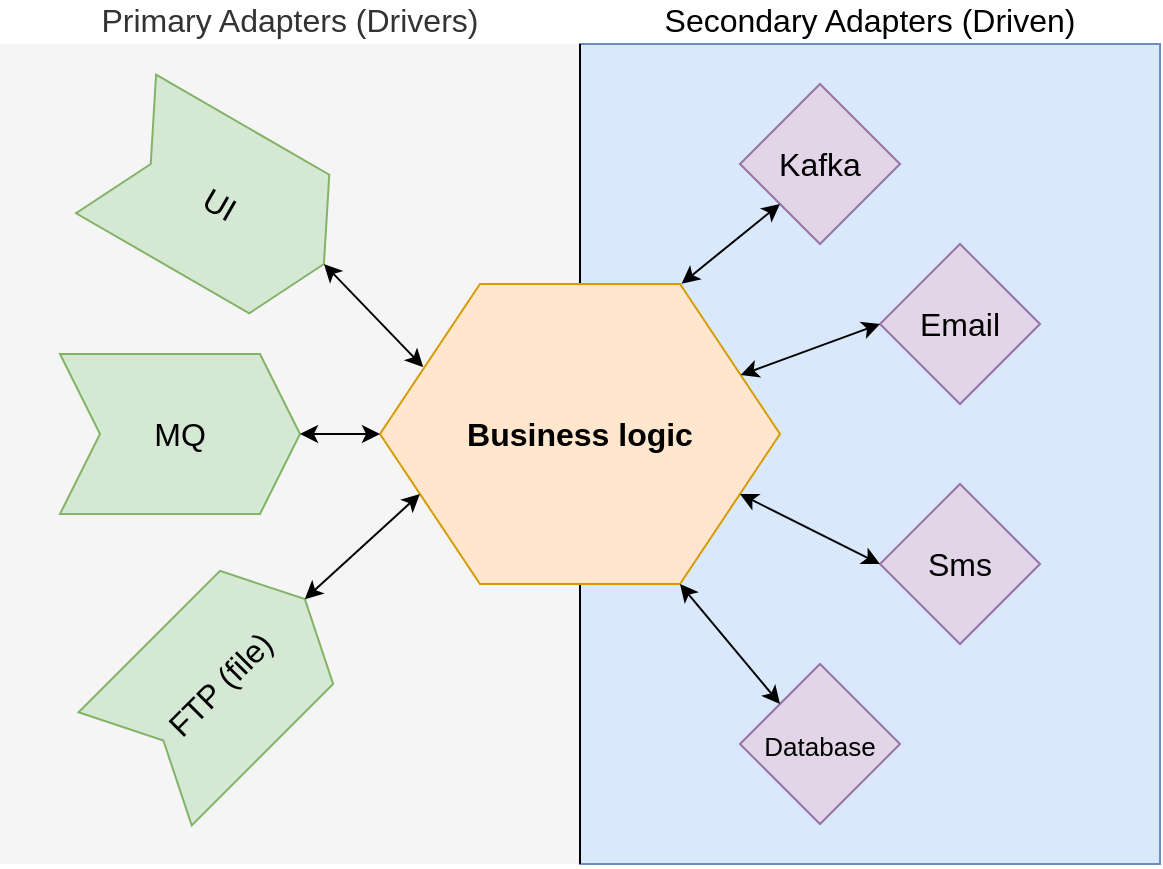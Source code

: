 <mxfile version="12.9.14" type="device" pages="2"><diagram id="2JM-usoEHz1H7tM8Pw3r" name="Full"><mxGraphModel dx="1185" dy="641" grid="1" gridSize="10" guides="1" tooltips="1" connect="1" arrows="1" fold="1" page="1" pageScale="1" pageWidth="850" pageHeight="1100" math="0" shadow="0"><root><mxCell id="0"/><mxCell id="1" parent="0"/><mxCell id="Hv8wdeluGDhscEqwn2Kh-10" value="&lt;div&gt;Secondary Adapters (Driven)&lt;/div&gt;" style="rounded=0;whiteSpace=wrap;html=1;fontSize=16;fillColor=#dae8fc;strokeColor=#6c8ebf;labelPosition=center;verticalLabelPosition=top;align=center;verticalAlign=bottom;" parent="1" vertex="1"><mxGeometry x="450" y="120" width="290" height="410" as="geometry"/></mxCell><mxCell id="Hv8wdeluGDhscEqwn2Kh-9" value="Primary Adapters (Drivers)" style="rounded=0;whiteSpace=wrap;html=1;fontSize=16;fillColor=#f5f5f5;strokeColor=none;fontColor=#333333;labelPosition=center;verticalLabelPosition=top;align=center;verticalAlign=bottom;" parent="1" vertex="1"><mxGeometry x="160" y="120" width="290" height="410" as="geometry"/></mxCell><mxCell id="Hv8wdeluGDhscEqwn2Kh-8" value="" style="endArrow=none;html=1;fontSize=16;exitX=1;exitY=1;exitDx=0;exitDy=0;" parent="1" source="Hv8wdeluGDhscEqwn2Kh-9" edge="1"><mxGeometry width="50" height="50" relative="1" as="geometry"><mxPoint x="450" y="500" as="sourcePoint"/><mxPoint x="450" y="120" as="targetPoint"/></mxGeometry></mxCell><mxCell id="KtO7GaqWDvJvdx3l0u2e-1" value="&lt;b&gt;&lt;font style=&quot;font-size: 16px&quot;&gt;Business logic&lt;/font&gt;&lt;/b&gt;" style="shape=hexagon;perimeter=hexagonPerimeter2;whiteSpace=wrap;html=1;fillColor=#ffe6cc;strokeColor=#d79b00;" parent="1" vertex="1"><mxGeometry x="350" y="240" width="200" height="150" as="geometry"/></mxCell><mxCell id="Hv8wdeluGDhscEqwn2Kh-11" value="UI" style="shape=step;perimeter=stepPerimeter;whiteSpace=wrap;html=1;fixedSize=1;fontSize=16;rotation=30;fillColor=#d5e8d4;strokeColor=#82b366;" parent="1" vertex="1"><mxGeometry x="210" y="160" width="120" height="80" as="geometry"/></mxCell><mxCell id="Hv8wdeluGDhscEqwn2Kh-13" value="MQ" style="shape=step;perimeter=stepPerimeter;whiteSpace=wrap;html=1;fixedSize=1;fontSize=16;rotation=0;fillColor=#d5e8d4;strokeColor=#82b366;" parent="1" vertex="1"><mxGeometry x="190" y="275" width="120" height="80" as="geometry"/></mxCell><mxCell id="Hv8wdeluGDhscEqwn2Kh-14" value="FTP (file)" style="shape=step;perimeter=stepPerimeter;whiteSpace=wrap;html=1;fixedSize=1;fontSize=16;rotation=-45;fillColor=#d5e8d4;strokeColor=#82b366;" parent="1" vertex="1"><mxGeometry x="210" y="400" width="120" height="80" as="geometry"/></mxCell><mxCell id="Hv8wdeluGDhscEqwn2Kh-15" value="Kafka" style="rhombus;whiteSpace=wrap;html=1;fontSize=16;fillColor=#e1d5e7;strokeColor=#9673a6;" parent="1" vertex="1"><mxGeometry x="530" y="140" width="80" height="80" as="geometry"/></mxCell><mxCell id="Hv8wdeluGDhscEqwn2Kh-16" value="Email" style="rhombus;whiteSpace=wrap;html=1;fontSize=16;fillColor=#e1d5e7;strokeColor=#9673a6;" parent="1" vertex="1"><mxGeometry x="600" y="220" width="80" height="80" as="geometry"/></mxCell><mxCell id="Hv8wdeluGDhscEqwn2Kh-17" value="Sms" style="rhombus;whiteSpace=wrap;html=1;fontSize=16;fillColor=#e1d5e7;strokeColor=#9673a6;" parent="1" vertex="1"><mxGeometry x="600" y="340" width="80" height="80" as="geometry"/></mxCell><mxCell id="Hv8wdeluGDhscEqwn2Kh-18" value="&lt;font style=&quot;font-size: 13px&quot;&gt;Database&lt;/font&gt;" style="rhombus;whiteSpace=wrap;html=1;fontSize=16;fillColor=#e1d5e7;strokeColor=#9673a6;" parent="1" vertex="1"><mxGeometry x="530" y="430" width="80" height="80" as="geometry"/></mxCell><mxCell id="8geNlnkTCZ_w6RXRGirb-3" value="" style="endArrow=classic;startArrow=classic;html=1;strokeColor=#000000;exitX=1;exitY=0.75;exitDx=0;exitDy=0;entryX=0;entryY=0.5;entryDx=0;entryDy=0;" edge="1" parent="1" source="KtO7GaqWDvJvdx3l0u2e-1" target="Hv8wdeluGDhscEqwn2Kh-17"><mxGeometry width="50" height="50" relative="1" as="geometry"><mxPoint x="600" y="380" as="sourcePoint"/><mxPoint x="650" y="330" as="targetPoint"/></mxGeometry></mxCell><mxCell id="8geNlnkTCZ_w6RXRGirb-4" value="" style="endArrow=classic;startArrow=classic;html=1;strokeColor=#000000;exitX=0.754;exitY=-0.001;exitDx=0;exitDy=0;exitPerimeter=0;entryX=0;entryY=1;entryDx=0;entryDy=0;" edge="1" parent="1" source="KtO7GaqWDvJvdx3l0u2e-1" target="Hv8wdeluGDhscEqwn2Kh-15"><mxGeometry width="50" height="50" relative="1" as="geometry"><mxPoint x="550" y="290" as="sourcePoint"/><mxPoint x="600" y="240" as="targetPoint"/></mxGeometry></mxCell><mxCell id="8geNlnkTCZ_w6RXRGirb-5" value="" style="endArrow=classic;startArrow=classic;html=1;strokeColor=#000000;entryX=0;entryY=0.5;entryDx=0;entryDy=0;" edge="1" parent="1" source="KtO7GaqWDvJvdx3l0u2e-1" target="Hv8wdeluGDhscEqwn2Kh-16"><mxGeometry width="50" height="50" relative="1" as="geometry"><mxPoint x="530" y="310" as="sourcePoint"/><mxPoint x="580" y="260" as="targetPoint"/></mxGeometry></mxCell><mxCell id="8geNlnkTCZ_w6RXRGirb-6" value="" style="endArrow=classic;startArrow=classic;html=1;strokeColor=#000000;exitX=1;exitY=0.75;exitDx=0;exitDy=0;entryX=0;entryY=0;entryDx=0;entryDy=0;" edge="1" parent="1" target="Hv8wdeluGDhscEqwn2Kh-18"><mxGeometry width="50" height="50" relative="1" as="geometry"><mxPoint x="500" y="390" as="sourcePoint"/><mxPoint x="590" y="415" as="targetPoint"/></mxGeometry></mxCell><mxCell id="8geNlnkTCZ_w6RXRGirb-7" value="" style="endArrow=classic;startArrow=classic;html=1;strokeColor=#000000;entryX=1;entryY=0.5;entryDx=0;entryDy=0;exitX=0.108;exitY=0.277;exitDx=0;exitDy=0;exitPerimeter=0;" edge="1" parent="1" source="KtO7GaqWDvJvdx3l0u2e-1" target="Hv8wdeluGDhscEqwn2Kh-11"><mxGeometry width="50" height="50" relative="1" as="geometry"><mxPoint x="320" y="320" as="sourcePoint"/><mxPoint x="370" y="270" as="targetPoint"/></mxGeometry></mxCell><mxCell id="8geNlnkTCZ_w6RXRGirb-8" value="" style="endArrow=classic;startArrow=classic;html=1;strokeColor=#000000;entryX=1;entryY=0.5;entryDx=0;entryDy=0;exitX=0;exitY=0.5;exitDx=0;exitDy=0;" edge="1" parent="1" source="KtO7GaqWDvJvdx3l0u2e-1" target="Hv8wdeluGDhscEqwn2Kh-13"><mxGeometry width="50" height="50" relative="1" as="geometry"><mxPoint x="359.64" y="361.55" as="sourcePoint"/><mxPoint x="310.002" y="310" as="targetPoint"/></mxGeometry></mxCell><mxCell id="8geNlnkTCZ_w6RXRGirb-9" value="" style="endArrow=classic;startArrow=classic;html=1;strokeColor=#000000;entryX=1;entryY=0.5;entryDx=0;entryDy=0;exitX=0;exitY=0.75;exitDx=0;exitDy=0;" edge="1" parent="1" source="KtO7GaqWDvJvdx3l0u2e-1" target="Hv8wdeluGDhscEqwn2Kh-14"><mxGeometry width="50" height="50" relative="1" as="geometry"><mxPoint x="390" y="390" as="sourcePoint"/><mxPoint x="350" y="390" as="targetPoint"/></mxGeometry></mxCell></root></mxGraphModel></diagram><diagram id="cwPPD3FFaD7h7sc9u5UI" name="layers"><mxGraphModel dx="1185" dy="641" grid="1" gridSize="10" guides="1" tooltips="1" connect="1" arrows="1" fold="1" page="1" pageScale="1" pageWidth="850" pageHeight="1100" math="0" shadow="0"><root><mxCell id="UHGfAV6SKu9AkeUQ_XU_-0"/><mxCell id="UHGfAV6SKu9AkeUQ_XU_-1" parent="UHGfAV6SKu9AkeUQ_XU_-0"/><mxCell id="n3nZlHIvHAgV9sqF8ipc-0" value="&lt;font style=&quot;font-size: 16px&quot;&gt;Presentation&lt;/font&gt;" style="rounded=1;whiteSpace=wrap;html=1;fillColor=#dae8fc;strokeColor=#6c8ebf;" vertex="1" parent="UHGfAV6SKu9AkeUQ_XU_-1"><mxGeometry x="360" y="80" width="150" height="80" as="geometry"/></mxCell><mxCell id="n3nZlHIvHAgV9sqF8ipc-1" value="&lt;font style=&quot;font-size: 16px&quot;&gt;Business logic&lt;/font&gt;" style="rounded=1;whiteSpace=wrap;html=1;fillColor=#d5e8d4;strokeColor=#82b366;" vertex="1" parent="UHGfAV6SKu9AkeUQ_XU_-1"><mxGeometry x="360" y="210" width="150" height="80" as="geometry"/></mxCell><mxCell id="n3nZlHIvHAgV9sqF8ipc-2" value="&lt;font style=&quot;font-size: 16px&quot;&gt;Data access&lt;/font&gt;" style="rounded=1;whiteSpace=wrap;html=1;fillColor=#f8cecc;strokeColor=#b85450;" vertex="1" parent="UHGfAV6SKu9AkeUQ_XU_-1"><mxGeometry x="360" y="340" width="150" height="80" as="geometry"/></mxCell><mxCell id="n3nZlHIvHAgV9sqF8ipc-5" value="" style="shape=flexArrow;endArrow=classic;startArrow=classic;html=1;fillColor=#fff2cc;strokeColor=#d6b656;" edge="1" parent="UHGfAV6SKu9AkeUQ_XU_-1"><mxGeometry width="50" height="50" relative="1" as="geometry"><mxPoint x="434.5" y="340" as="sourcePoint"/><mxPoint x="434.5" y="290" as="targetPoint"/></mxGeometry></mxCell><mxCell id="n3nZlHIvHAgV9sqF8ipc-6" value="" style="shape=flexArrow;endArrow=classic;startArrow=classic;html=1;fillColor=#fff2cc;strokeColor=#d6b656;" edge="1" parent="UHGfAV6SKu9AkeUQ_XU_-1"><mxGeometry width="50" height="50" relative="1" as="geometry"><mxPoint x="434.5" y="210" as="sourcePoint"/><mxPoint x="434.5" y="160" as="targetPoint"/></mxGeometry></mxCell><mxCell id="n3nZlHIvHAgV9sqF8ipc-7" value="SMS Integration" style="rounded=0;whiteSpace=wrap;html=1;fillColor=#e1d5e7;strokeColor=#9673a6;fontSize=16;" vertex="1" parent="UHGfAV6SKu9AkeUQ_XU_-1"><mxGeometry x="640" y="230" width="80" height="40" as="geometry"/></mxCell><mxCell id="n3nZlHIvHAgV9sqF8ipc-8" value="External Service" style="rounded=0;whiteSpace=wrap;html=1;fillColor=#e1d5e7;strokeColor=#9673a6;fontSize=16;" vertex="1" parent="UHGfAV6SKu9AkeUQ_XU_-1"><mxGeometry x="150" y="230" width="80" height="40" as="geometry"/></mxCell><mxCell id="n3nZlHIvHAgV9sqF8ipc-10" value="" style="shape=flexArrow;endArrow=classic;startArrow=classic;html=1;fillColor=#e1d5e7;strokeColor=#9673a6;" edge="1" parent="UHGfAV6SKu9AkeUQ_XU_-1"><mxGeometry width="50" height="50" relative="1" as="geometry"><mxPoint x="250" y="249.66" as="sourcePoint"/><mxPoint x="340" y="249.66" as="targetPoint"/></mxGeometry></mxCell><mxCell id="n3nZlHIvHAgV9sqF8ipc-11" value="" style="shape=flexArrow;endArrow=classic;startArrow=classic;html=1;fillColor=#e1d5e7;strokeColor=#9673a6;" edge="1" parent="UHGfAV6SKu9AkeUQ_XU_-1"><mxGeometry width="50" height="50" relative="1" as="geometry"><mxPoint x="530" y="249.66" as="sourcePoint"/><mxPoint x="620.0" y="249.66" as="targetPoint"/></mxGeometry></mxCell></root></mxGraphModel></diagram></mxfile>